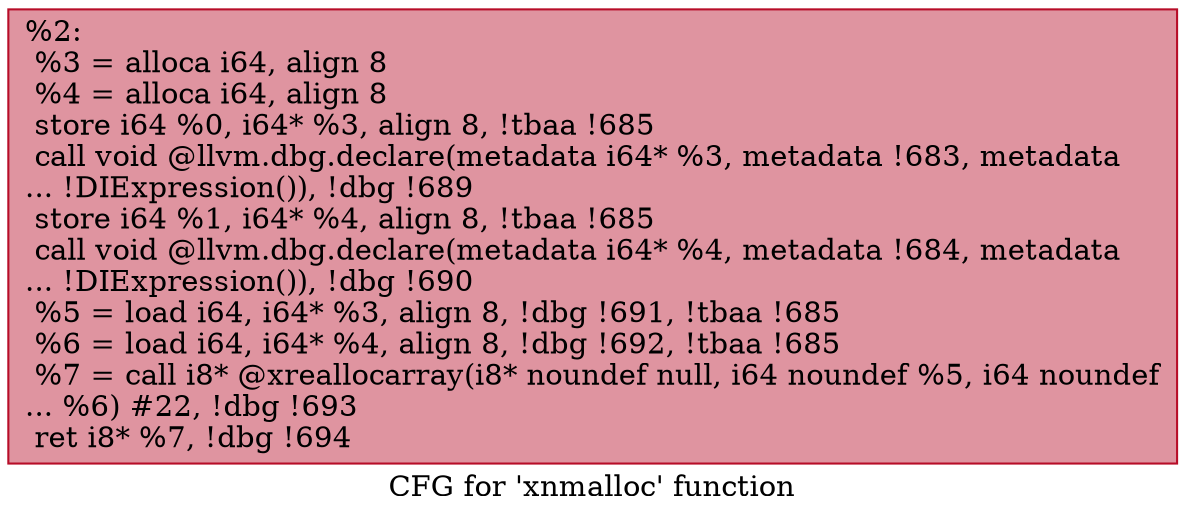 digraph "CFG for 'xnmalloc' function" {
	label="CFG for 'xnmalloc' function";

	Node0x97c2c0 [shape=record,color="#b70d28ff", style=filled, fillcolor="#b70d2870",label="{%2:\l  %3 = alloca i64, align 8\l  %4 = alloca i64, align 8\l  store i64 %0, i64* %3, align 8, !tbaa !685\l  call void @llvm.dbg.declare(metadata i64* %3, metadata !683, metadata\l... !DIExpression()), !dbg !689\l  store i64 %1, i64* %4, align 8, !tbaa !685\l  call void @llvm.dbg.declare(metadata i64* %4, metadata !684, metadata\l... !DIExpression()), !dbg !690\l  %5 = load i64, i64* %3, align 8, !dbg !691, !tbaa !685\l  %6 = load i64, i64* %4, align 8, !dbg !692, !tbaa !685\l  %7 = call i8* @xreallocarray(i8* noundef null, i64 noundef %5, i64 noundef\l... %6) #22, !dbg !693\l  ret i8* %7, !dbg !694\l}"];
}
